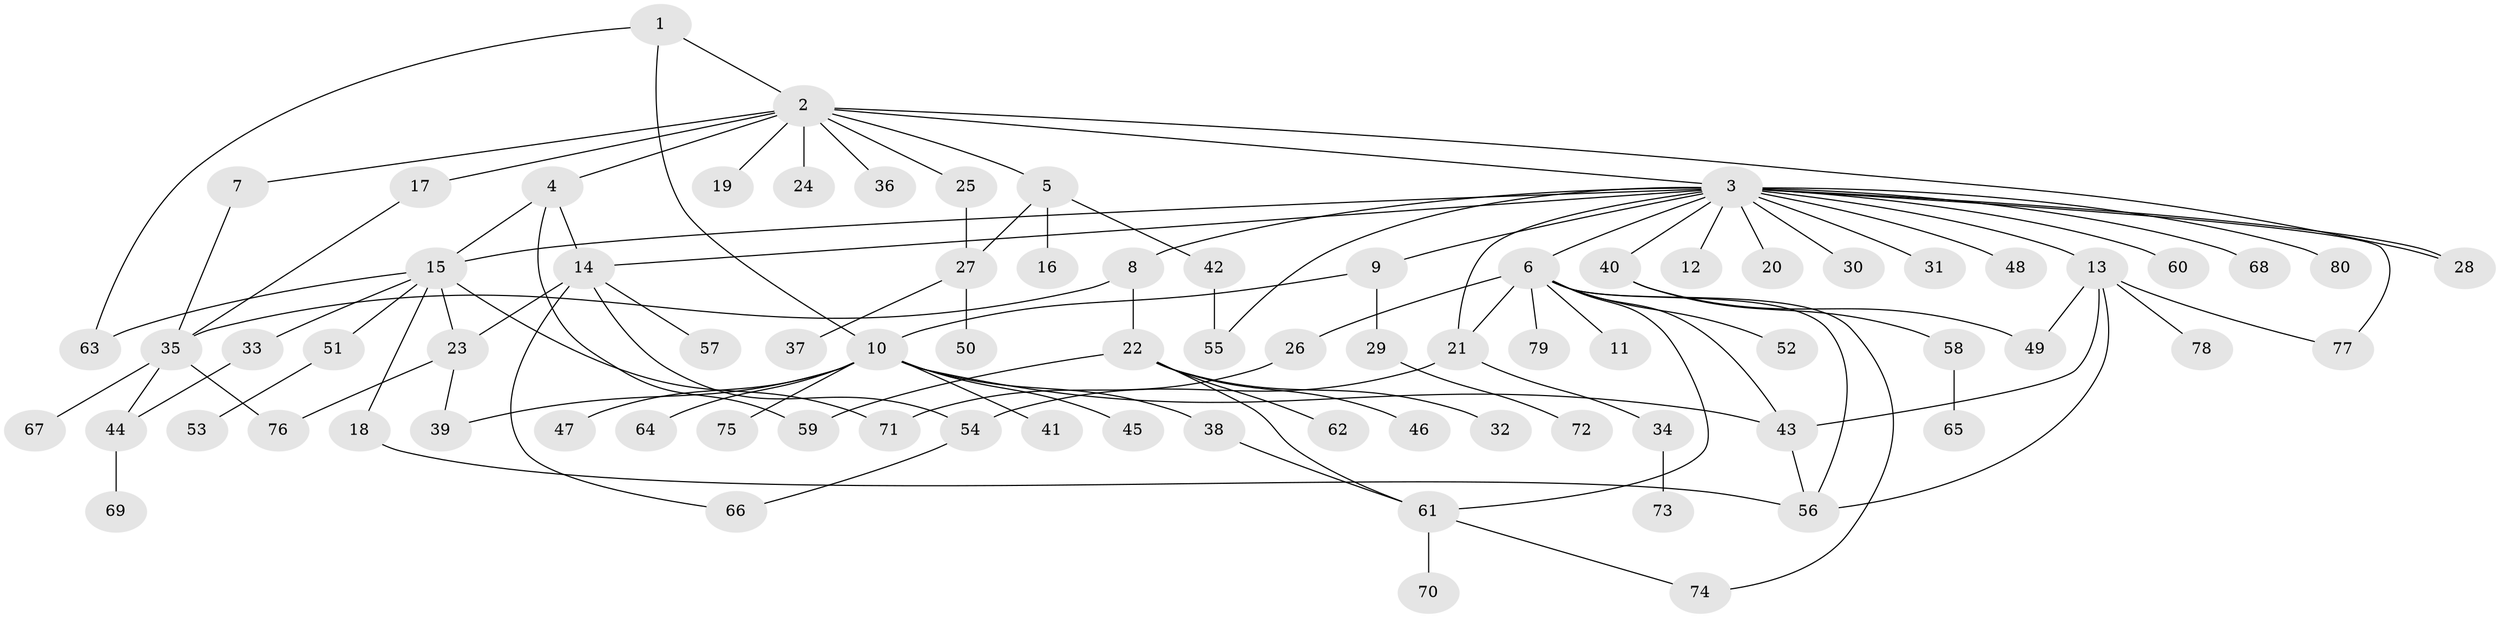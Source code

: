 // original degree distribution, {5: 0.03508771929824561, 14: 0.008771929824561403, 22: 0.008771929824561403, 6: 0.017543859649122806, 1: 0.45614035087719296, 11: 0.008771929824561403, 2: 0.2807017543859649, 3: 0.11403508771929824, 7: 0.02631578947368421, 9: 0.008771929824561403, 4: 0.017543859649122806, 8: 0.008771929824561403, 12: 0.008771929824561403}
// Generated by graph-tools (version 1.1) at 2025/50/03/04/25 22:50:42]
// undirected, 80 vertices, 107 edges
graph export_dot {
  node [color=gray90,style=filled];
  1;
  2;
  3;
  4;
  5;
  6;
  7;
  8;
  9;
  10;
  11;
  12;
  13;
  14;
  15;
  16;
  17;
  18;
  19;
  20;
  21;
  22;
  23;
  24;
  25;
  26;
  27;
  28;
  29;
  30;
  31;
  32;
  33;
  34;
  35;
  36;
  37;
  38;
  39;
  40;
  41;
  42;
  43;
  44;
  45;
  46;
  47;
  48;
  49;
  50;
  51;
  52;
  53;
  54;
  55;
  56;
  57;
  58;
  59;
  60;
  61;
  62;
  63;
  64;
  65;
  66;
  67;
  68;
  69;
  70;
  71;
  72;
  73;
  74;
  75;
  76;
  77;
  78;
  79;
  80;
  1 -- 2 [weight=1.0];
  1 -- 10 [weight=2.0];
  1 -- 63 [weight=1.0];
  2 -- 3 [weight=1.0];
  2 -- 4 [weight=1.0];
  2 -- 5 [weight=1.0];
  2 -- 7 [weight=1.0];
  2 -- 17 [weight=1.0];
  2 -- 19 [weight=1.0];
  2 -- 24 [weight=1.0];
  2 -- 25 [weight=1.0];
  2 -- 28 [weight=1.0];
  2 -- 36 [weight=1.0];
  3 -- 6 [weight=1.0];
  3 -- 8 [weight=1.0];
  3 -- 9 [weight=1.0];
  3 -- 12 [weight=1.0];
  3 -- 13 [weight=1.0];
  3 -- 14 [weight=1.0];
  3 -- 15 [weight=1.0];
  3 -- 20 [weight=1.0];
  3 -- 21 [weight=1.0];
  3 -- 28 [weight=1.0];
  3 -- 30 [weight=1.0];
  3 -- 31 [weight=1.0];
  3 -- 40 [weight=1.0];
  3 -- 48 [weight=1.0];
  3 -- 55 [weight=1.0];
  3 -- 60 [weight=1.0];
  3 -- 68 [weight=1.0];
  3 -- 77 [weight=1.0];
  3 -- 80 [weight=1.0];
  4 -- 14 [weight=1.0];
  4 -- 15 [weight=1.0];
  4 -- 59 [weight=1.0];
  5 -- 16 [weight=1.0];
  5 -- 27 [weight=1.0];
  5 -- 42 [weight=1.0];
  6 -- 11 [weight=1.0];
  6 -- 21 [weight=1.0];
  6 -- 26 [weight=1.0];
  6 -- 43 [weight=1.0];
  6 -- 52 [weight=1.0];
  6 -- 56 [weight=1.0];
  6 -- 61 [weight=1.0];
  6 -- 74 [weight=1.0];
  6 -- 79 [weight=1.0];
  7 -- 35 [weight=1.0];
  8 -- 22 [weight=1.0];
  8 -- 35 [weight=1.0];
  9 -- 10 [weight=1.0];
  9 -- 29 [weight=1.0];
  10 -- 38 [weight=1.0];
  10 -- 39 [weight=1.0];
  10 -- 41 [weight=1.0];
  10 -- 43 [weight=1.0];
  10 -- 45 [weight=1.0];
  10 -- 47 [weight=1.0];
  10 -- 64 [weight=1.0];
  10 -- 75 [weight=1.0];
  13 -- 43 [weight=1.0];
  13 -- 49 [weight=1.0];
  13 -- 56 [weight=1.0];
  13 -- 77 [weight=1.0];
  13 -- 78 [weight=1.0];
  14 -- 23 [weight=1.0];
  14 -- 54 [weight=1.0];
  14 -- 57 [weight=1.0];
  14 -- 66 [weight=1.0];
  15 -- 18 [weight=1.0];
  15 -- 23 [weight=1.0];
  15 -- 33 [weight=1.0];
  15 -- 51 [weight=1.0];
  15 -- 63 [weight=1.0];
  15 -- 71 [weight=1.0];
  17 -- 35 [weight=1.0];
  18 -- 56 [weight=1.0];
  21 -- 34 [weight=1.0];
  21 -- 54 [weight=1.0];
  22 -- 32 [weight=1.0];
  22 -- 46 [weight=1.0];
  22 -- 59 [weight=1.0];
  22 -- 61 [weight=1.0];
  22 -- 62 [weight=1.0];
  23 -- 39 [weight=1.0];
  23 -- 76 [weight=1.0];
  25 -- 27 [weight=1.0];
  26 -- 71 [weight=1.0];
  27 -- 37 [weight=1.0];
  27 -- 50 [weight=1.0];
  29 -- 72 [weight=1.0];
  33 -- 44 [weight=1.0];
  34 -- 73 [weight=1.0];
  35 -- 44 [weight=1.0];
  35 -- 67 [weight=1.0];
  35 -- 76 [weight=1.0];
  38 -- 61 [weight=1.0];
  40 -- 49 [weight=1.0];
  40 -- 58 [weight=1.0];
  42 -- 55 [weight=1.0];
  43 -- 56 [weight=1.0];
  44 -- 69 [weight=1.0];
  51 -- 53 [weight=1.0];
  54 -- 66 [weight=1.0];
  58 -- 65 [weight=1.0];
  61 -- 70 [weight=1.0];
  61 -- 74 [weight=1.0];
}
